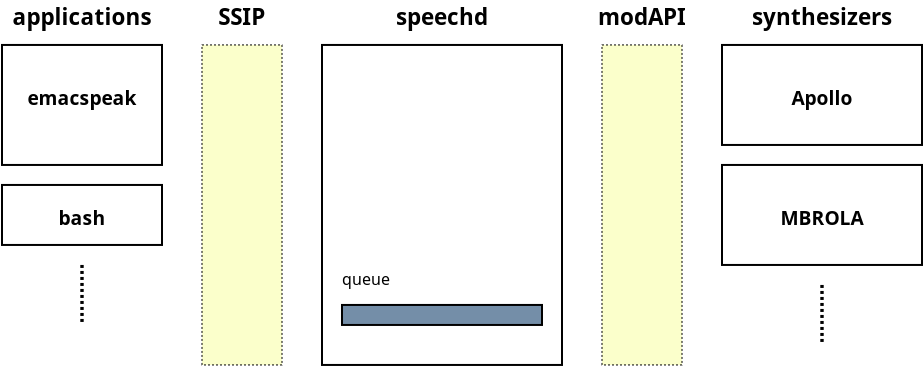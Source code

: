 <?xml version="1.0"?>
<diagram xmlns:dia="http://www.lysator.liu.se/~alla/dia/">
  <diagramdata>
    <attribute name="background">
      <color val="#ffffff"/>
    </attribute>
    <attribute name="paper">
      <composite type="paper">
        <attribute name="name">
          <string>#A4#</string>
        </attribute>
        <attribute name="tmargin">
          <real val="2.82"/>
        </attribute>
        <attribute name="bmargin">
          <real val="2.82"/>
        </attribute>
        <attribute name="lmargin">
          <real val="2.82"/>
        </attribute>
        <attribute name="rmargin">
          <real val="2.82"/>
        </attribute>
        <attribute name="is_portrait">
          <boolean val="true"/>
        </attribute>
        <attribute name="scaling">
          <real val="1"/>
        </attribute>
        <attribute name="fitto">
          <boolean val="false"/>
        </attribute>
      </composite>
    </attribute>
    <attribute name="grid">
      <composite type="grid">
        <attribute name="width_x">
          <real val="1"/>
        </attribute>
        <attribute name="width_y">
          <real val="1"/>
        </attribute>
        <attribute name="visible_x">
          <int val="1"/>
        </attribute>
        <attribute name="visible_y">
          <int val="1"/>
        </attribute>
      </composite>
    </attribute>
    <attribute name="guides">
      <composite type="guides">
        <attribute name="hguides"/>
        <attribute name="vguides"/>
      </composite>
    </attribute>
  </diagramdata>
  <layer name="Background" visible="true">
    <object type="Standard - Box" version="0" id="O0">
      <attribute name="obj_pos">
        <point val="11,3"/>
      </attribute>
      <attribute name="obj_bb">
        <rectangle val="10.95,2.95;23.05,19.05"/>
      </attribute>
      <attribute name="elem_corner">
        <point val="11,3"/>
      </attribute>
      <attribute name="elem_width">
        <real val="12"/>
      </attribute>
      <attribute name="elem_height">
        <real val="16"/>
      </attribute>
      <attribute name="show_background">
        <boolean val="true"/>
      </attribute>
    </object>
    <object type="Standard - Box" version="0" id="O1">
      <attribute name="obj_pos">
        <point val="5,3"/>
      </attribute>
      <attribute name="obj_bb">
        <rectangle val="4.995,2.995;9.005,19.005"/>
      </attribute>
      <attribute name="elem_corner">
        <point val="5,3"/>
      </attribute>
      <attribute name="elem_width">
        <real val="4"/>
      </attribute>
      <attribute name="elem_height">
        <real val="16"/>
      </attribute>
      <attribute name="border_width">
        <real val="0.01"/>
      </attribute>
      <attribute name="border_color">
        <color val="#010101"/>
      </attribute>
      <attribute name="inner_color">
        <color val="#fbffcb"/>
      </attribute>
      <attribute name="show_background">
        <boolean val="true"/>
      </attribute>
      <attribute name="line_style">
        <enum val="4"/>
      </attribute>
    </object>
    <object type="Standard - Box" version="0" id="O2">
      <attribute name="obj_pos">
        <point val="25,3"/>
      </attribute>
      <attribute name="obj_bb">
        <rectangle val="24.995,2.995;29.005,19.005"/>
      </attribute>
      <attribute name="elem_corner">
        <point val="25,3"/>
      </attribute>
      <attribute name="elem_width">
        <real val="4"/>
      </attribute>
      <attribute name="elem_height">
        <real val="16"/>
      </attribute>
      <attribute name="border_width">
        <real val="0.01"/>
      </attribute>
      <attribute name="border_color">
        <color val="#010101"/>
      </attribute>
      <attribute name="inner_color">
        <color val="#fbffcb"/>
      </attribute>
      <attribute name="show_background">
        <boolean val="true"/>
      </attribute>
      <attribute name="line_style">
        <enum val="4"/>
      </attribute>
    </object>
    <object type="Standard - Text" version="0" id="O3">
      <attribute name="obj_pos">
        <point val="7,2"/>
      </attribute>
      <attribute name="obj_bb">
        <rectangle val="5.26,0.859;8.74,2.259"/>
      </attribute>
      <attribute name="text">
        <composite type="text">
          <attribute name="string">
            <string>#SSIP#</string>
          </attribute>
          <attribute name="font">
            <font name="Helvetica-Bold"/>
          </attribute>
          <attribute name="height">
            <real val="1.4"/>
          </attribute>
          <attribute name="pos">
            <point val="7,2"/>
          </attribute>
          <attribute name="color">
            <color val="#000000"/>
          </attribute>
          <attribute name="alignment">
            <enum val="1"/>
          </attribute>
        </composite>
      </attribute>
    </object>
    <object type="Standard - Text" version="0" id="O4">
      <attribute name="obj_pos">
        <point val="27,2"/>
      </attribute>
      <attribute name="obj_bb">
        <rectangle val="24.298,0.859;29.702,2.259"/>
      </attribute>
      <attribute name="text">
        <composite type="text">
          <attribute name="string">
            <string>#modAPI#</string>
          </attribute>
          <attribute name="font">
            <font name="Helvetica-Bold"/>
          </attribute>
          <attribute name="height">
            <real val="1.4"/>
          </attribute>
          <attribute name="pos">
            <point val="27,2"/>
          </attribute>
          <attribute name="color">
            <color val="#000000"/>
          </attribute>
          <attribute name="alignment">
            <enum val="1"/>
          </attribute>
        </composite>
      </attribute>
    </object>
    <object type="Standard - Text" version="0" id="O5">
      <attribute name="obj_pos">
        <point val="17,2"/>
      </attribute>
      <attribute name="obj_bb">
        <rectangle val="14.1,0.859;19.9,2.259"/>
      </attribute>
      <attribute name="text">
        <composite type="text">
          <attribute name="string">
            <string>#speechd#</string>
          </attribute>
          <attribute name="font">
            <font name="Helvetica-Bold"/>
          </attribute>
          <attribute name="height">
            <real val="1.4"/>
          </attribute>
          <attribute name="pos">
            <point val="17,2"/>
          </attribute>
          <attribute name="color">
            <color val="#000000"/>
          </attribute>
          <attribute name="alignment">
            <enum val="1"/>
          </attribute>
        </composite>
      </attribute>
    </object>
    <object type="Standard - Text" version="0" id="O6">
      <attribute name="obj_pos">
        <point val="-1,2"/>
      </attribute>
      <attribute name="obj_bb">
        <rectangle val="-5.144,0.859;3.144,2.259"/>
      </attribute>
      <attribute name="text">
        <composite type="text">
          <attribute name="string">
            <string>#applications#</string>
          </attribute>
          <attribute name="font">
            <font name="Helvetica-Bold"/>
          </attribute>
          <attribute name="height">
            <real val="1.4"/>
          </attribute>
          <attribute name="pos">
            <point val="-1,2"/>
          </attribute>
          <attribute name="color">
            <color val="#000000"/>
          </attribute>
          <attribute name="alignment">
            <enum val="1"/>
          </attribute>
        </composite>
      </attribute>
    </object>
    <group>
      <object type="Standard - Box" version="0" id="O7">
        <attribute name="obj_pos">
          <point val="-5,3"/>
        </attribute>
        <attribute name="obj_bb">
          <rectangle val="-5.05,2.95;3.05,9.05"/>
        </attribute>
        <attribute name="elem_corner">
          <point val="-5,3"/>
        </attribute>
        <attribute name="elem_width">
          <real val="8"/>
        </attribute>
        <attribute name="elem_height">
          <real val="6"/>
        </attribute>
        <attribute name="show_background">
          <boolean val="true"/>
        </attribute>
      </object>
      <object type="Standard - Text" version="0" id="O8">
        <attribute name="obj_pos">
          <point val="-1,6"/>
        </attribute>
        <attribute name="obj_bb">
          <rectangle val="-4.3,5.022;2.3,6.222"/>
        </attribute>
        <attribute name="text">
          <composite type="text">
            <attribute name="string">
              <string>#emacspeak#</string>
            </attribute>
            <attribute name="font">
              <font name="Helvetica-Bold"/>
            </attribute>
            <attribute name="height">
              <real val="1.2"/>
            </attribute>
            <attribute name="pos">
              <point val="-1,6"/>
            </attribute>
            <attribute name="color">
              <color val="#000000"/>
            </attribute>
            <attribute name="alignment">
              <enum val="1"/>
            </attribute>
          </composite>
        </attribute>
      </object>
    </group>
    <object type="Standard - Box" version="0" id="O9">
      <attribute name="obj_pos">
        <point val="-5,10"/>
      </attribute>
      <attribute name="obj_bb">
        <rectangle val="-5.05,9.95;3.05,13.05"/>
      </attribute>
      <attribute name="elem_corner">
        <point val="-5,10"/>
      </attribute>
      <attribute name="elem_width">
        <real val="8"/>
      </attribute>
      <attribute name="elem_height">
        <real val="3"/>
      </attribute>
      <attribute name="show_background">
        <boolean val="true"/>
      </attribute>
    </object>
    <object type="Standard - Text" version="0" id="O10">
      <attribute name="obj_pos">
        <point val="-1,12"/>
      </attribute>
      <attribute name="obj_bb">
        <rectangle val="-2.482,11.022;0.482,12.222"/>
      </attribute>
      <attribute name="text">
        <composite type="text">
          <attribute name="string">
            <string>#bash#</string>
          </attribute>
          <attribute name="font">
            <font name="Helvetica-Bold"/>
          </attribute>
          <attribute name="height">
            <real val="1.2"/>
          </attribute>
          <attribute name="pos">
            <point val="-1,12"/>
          </attribute>
          <attribute name="color">
            <color val="#000000"/>
          </attribute>
          <attribute name="alignment">
            <enum val="1"/>
          </attribute>
        </composite>
      </attribute>
    </object>
    <object type="Standard - Line" version="0" id="O11">
      <attribute name="obj_pos">
        <point val="-1,14"/>
      </attribute>
      <attribute name="obj_bb">
        <rectangle val="-1.085,13.915;-0.915,17.085"/>
      </attribute>
      <attribute name="conn_endpoints">
        <point val="-1,14"/>
        <point val="-1,17"/>
      </attribute>
      <attribute name="numcp">
        <int val="1"/>
      </attribute>
      <attribute name="line_width">
        <real val="0.17"/>
      </attribute>
      <attribute name="line_style">
        <enum val="4"/>
      </attribute>
      <attribute name="dashlength">
        <real val="1.5"/>
      </attribute>
    </object>
    <object type="Standard - Text" version="0" id="O12">
      <attribute name="obj_pos">
        <point val="36,2"/>
      </attribute>
      <attribute name="obj_bb">
        <rectangle val="31.63,0.859;40.37,2.259"/>
      </attribute>
      <attribute name="text">
        <composite type="text">
          <attribute name="string">
            <string>#synthesizers#</string>
          </attribute>
          <attribute name="font">
            <font name="Helvetica-Bold"/>
          </attribute>
          <attribute name="height">
            <real val="1.4"/>
          </attribute>
          <attribute name="pos">
            <point val="36,2"/>
          </attribute>
          <attribute name="color">
            <color val="#000000"/>
          </attribute>
          <attribute name="alignment">
            <enum val="1"/>
          </attribute>
        </composite>
      </attribute>
    </object>
    <object type="Standard - Box" version="0" id="O13">
      <attribute name="obj_pos">
        <point val="31,3"/>
      </attribute>
      <attribute name="obj_bb">
        <rectangle val="30.95,2.95;41.05,8.05"/>
      </attribute>
      <attribute name="elem_corner">
        <point val="31,3"/>
      </attribute>
      <attribute name="elem_width">
        <real val="10"/>
      </attribute>
      <attribute name="elem_height">
        <real val="5"/>
      </attribute>
      <attribute name="show_background">
        <boolean val="true"/>
      </attribute>
    </object>
    <object type="Standard - Text" version="0" id="O14">
      <attribute name="obj_pos">
        <point val="36,6"/>
      </attribute>
      <attribute name="obj_bb">
        <rectangle val="34.082,5.022;37.918,6.222"/>
      </attribute>
      <attribute name="text">
        <composite type="text">
          <attribute name="string">
            <string>#Apollo#</string>
          </attribute>
          <attribute name="font">
            <font name="Helvetica-Bold"/>
          </attribute>
          <attribute name="height">
            <real val="1.2"/>
          </attribute>
          <attribute name="pos">
            <point val="36,6"/>
          </attribute>
          <attribute name="color">
            <color val="#000000"/>
          </attribute>
          <attribute name="alignment">
            <enum val="1"/>
          </attribute>
        </composite>
      </attribute>
    </object>
    <object type="Standard - Box" version="0" id="O15">
      <attribute name="obj_pos">
        <point val="31,9"/>
      </attribute>
      <attribute name="obj_bb">
        <rectangle val="30.95,8.95;41.05,14.05"/>
      </attribute>
      <attribute name="elem_corner">
        <point val="31,9"/>
      </attribute>
      <attribute name="elem_width">
        <real val="10"/>
      </attribute>
      <attribute name="elem_height">
        <real val="5"/>
      </attribute>
      <attribute name="show_background">
        <boolean val="true"/>
      </attribute>
    </object>
    <object type="Standard - Text" version="0" id="O16">
      <attribute name="obj_pos">
        <point val="36,12"/>
      </attribute>
      <attribute name="obj_bb">
        <rectangle val="33.234,11.022;38.766,12.222"/>
      </attribute>
      <attribute name="text">
        <composite type="text">
          <attribute name="string">
            <string>#MBROLA#</string>
          </attribute>
          <attribute name="font">
            <font name="Helvetica-Bold"/>
          </attribute>
          <attribute name="height">
            <real val="1.2"/>
          </attribute>
          <attribute name="pos">
            <point val="36,12"/>
          </attribute>
          <attribute name="color">
            <color val="#000000"/>
          </attribute>
          <attribute name="alignment">
            <enum val="1"/>
          </attribute>
        </composite>
      </attribute>
    </object>
    <object type="Standard - Text" version="0" id="O17">
      <attribute name="obj_pos">
        <point val="36,17"/>
      </attribute>
      <attribute name="obj_bb">
        <rectangle val="36,16.022;36,17.222"/>
      </attribute>
      <attribute name="text">
        <composite type="text">
          <attribute name="string">
            <string>##</string>
          </attribute>
          <attribute name="font">
            <font name="Helvetica-Bold"/>
          </attribute>
          <attribute name="height">
            <real val="1.2"/>
          </attribute>
          <attribute name="pos">
            <point val="36,17"/>
          </attribute>
          <attribute name="color">
            <color val="#000000"/>
          </attribute>
          <attribute name="alignment">
            <enum val="1"/>
          </attribute>
        </composite>
      </attribute>
    </object>
    <object type="Standard - Line" version="0" id="O18">
      <attribute name="obj_pos">
        <point val="36,15"/>
      </attribute>
      <attribute name="obj_bb">
        <rectangle val="35.915,14.915;36.085,18.085"/>
      </attribute>
      <attribute name="conn_endpoints">
        <point val="36,15"/>
        <point val="36,18"/>
      </attribute>
      <attribute name="numcp">
        <int val="1"/>
      </attribute>
      <attribute name="line_width">
        <real val="0.17"/>
      </attribute>
      <attribute name="line_style">
        <enum val="4"/>
      </attribute>
      <attribute name="dashlength">
        <real val="1.5"/>
      </attribute>
    </object>
    <object type="Standard - Box" version="0" id="O19">
      <attribute name="obj_pos">
        <point val="12,16"/>
      </attribute>
      <attribute name="obj_bb">
        <rectangle val="11.95,15.95;22.05,17.05"/>
      </attribute>
      <attribute name="elem_corner">
        <point val="12,16"/>
      </attribute>
      <attribute name="elem_width">
        <real val="10"/>
      </attribute>
      <attribute name="elem_height">
        <real val="1"/>
      </attribute>
      <attribute name="border_width">
        <real val="0.1"/>
      </attribute>
      <attribute name="inner_color">
        <color val="#748ea8"/>
      </attribute>
      <attribute name="show_background">
        <boolean val="true"/>
      </attribute>
    </object>
    <object type="Standard - Text" version="0" id="O20">
      <attribute name="obj_pos">
        <point val="12,15"/>
      </attribute>
      <attribute name="obj_bb">
        <rectangle val="12,14.185;14.947,15.185"/>
      </attribute>
      <attribute name="text">
        <composite type="text">
          <attribute name="string">
            <string>#queue#</string>
          </attribute>
          <attribute name="font">
            <font name="Helvetica"/>
          </attribute>
          <attribute name="height">
            <real val="1"/>
          </attribute>
          <attribute name="pos">
            <point val="12,15"/>
          </attribute>
          <attribute name="color">
            <color val="#000000"/>
          </attribute>
          <attribute name="alignment">
            <enum val="0"/>
          </attribute>
        </composite>
      </attribute>
    </object>
  </layer>
</diagram>
